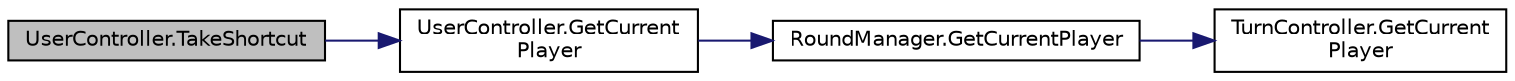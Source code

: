 digraph "UserController.TakeShortcut"
{
 // LATEX_PDF_SIZE
  edge [fontname="Helvetica",fontsize="10",labelfontname="Helvetica",labelfontsize="10"];
  node [fontname="Helvetica",fontsize="10",shape=record];
  rankdir="LR";
  Node1 [label="UserController.TakeShortcut",height=0.2,width=0.4,color="black", fillcolor="grey75", style="filled", fontcolor="black",tooltip=" "];
  Node1 -> Node2 [color="midnightblue",fontsize="10",style="solid",fontname="Helvetica"];
  Node2 [label="UserController.GetCurrent\lPlayer",height=0.2,width=0.4,color="black", fillcolor="white", style="filled",URL="$class_user_controller.html#a587c55687141d18f375e0504ea4649fa",tooltip="Gets the player controller for the current player"];
  Node2 -> Node3 [color="midnightblue",fontsize="10",style="solid",fontname="Helvetica"];
  Node3 [label="RoundManager.GetCurrentPlayer",height=0.2,width=0.4,color="black", fillcolor="white", style="filled",URL="$class_round_manager.html#aab3f49a5e05508a8e023a497e763c1c8",tooltip="Gets the player controller for the current player"];
  Node3 -> Node4 [color="midnightblue",fontsize="10",style="solid",fontname="Helvetica"];
  Node4 [label="TurnController.GetCurrent\lPlayer",height=0.2,width=0.4,color="black", fillcolor="white", style="filled",URL="$class_turn_controller.html#af16e42b7e61c5a999291327e2e556caa",tooltip=" "];
}
